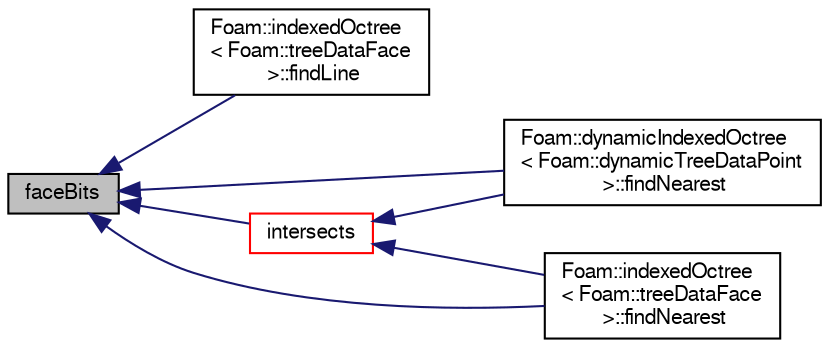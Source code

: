 digraph "faceBits"
{
  bgcolor="transparent";
  edge [fontname="FreeSans",fontsize="10",labelfontname="FreeSans",labelfontsize="10"];
  node [fontname="FreeSans",fontsize="10",shape=record];
  rankdir="LR";
  Node256 [label="faceBits",height=0.2,width=0.4,color="black", fillcolor="grey75", style="filled", fontcolor="black"];
  Node256 -> Node257 [dir="back",color="midnightblue",fontsize="10",style="solid",fontname="FreeSans"];
  Node257 [label="Foam::indexedOctree\l\< Foam::treeDataFace\l \>::findLine",height=0.2,width=0.4,color="black",URL="$a25026.html#a53cbb9ab3cd4b8f4eca1489208acd266"];
  Node256 -> Node258 [dir="back",color="midnightblue",fontsize="10",style="solid",fontname="FreeSans"];
  Node258 [label="Foam::dynamicIndexedOctree\l\< Foam::dynamicTreeDataPoint\l \>::findNearest",height=0.2,width=0.4,color="black",URL="$a25610.html#ae090443cbaa3565bc6dc0b28e77793a8",tooltip="Low level: calculate nearest starting from subnode. "];
  Node256 -> Node259 [dir="back",color="midnightblue",fontsize="10",style="solid",fontname="FreeSans"];
  Node259 [label="Foam::indexedOctree\l\< Foam::treeDataFace\l \>::findNearest",height=0.2,width=0.4,color="black",URL="$a25026.html#abd1691a3fc13b01ad68fb3ca35ec22d8",tooltip="Low level: calculate nearest starting from subnode. "];
  Node256 -> Node260 [dir="back",color="midnightblue",fontsize="10",style="solid",fontname="FreeSans"];
  Node260 [label="intersects",height=0.2,width=0.4,color="red",URL="$a27618.html#a7f2d8860a14160c2474f35e362a9b149",tooltip="Intersects segment; set point to intersection position and face,. "];
  Node260 -> Node258 [dir="back",color="midnightblue",fontsize="10",style="solid",fontname="FreeSans"];
  Node260 -> Node259 [dir="back",color="midnightblue",fontsize="10",style="solid",fontname="FreeSans"];
}

